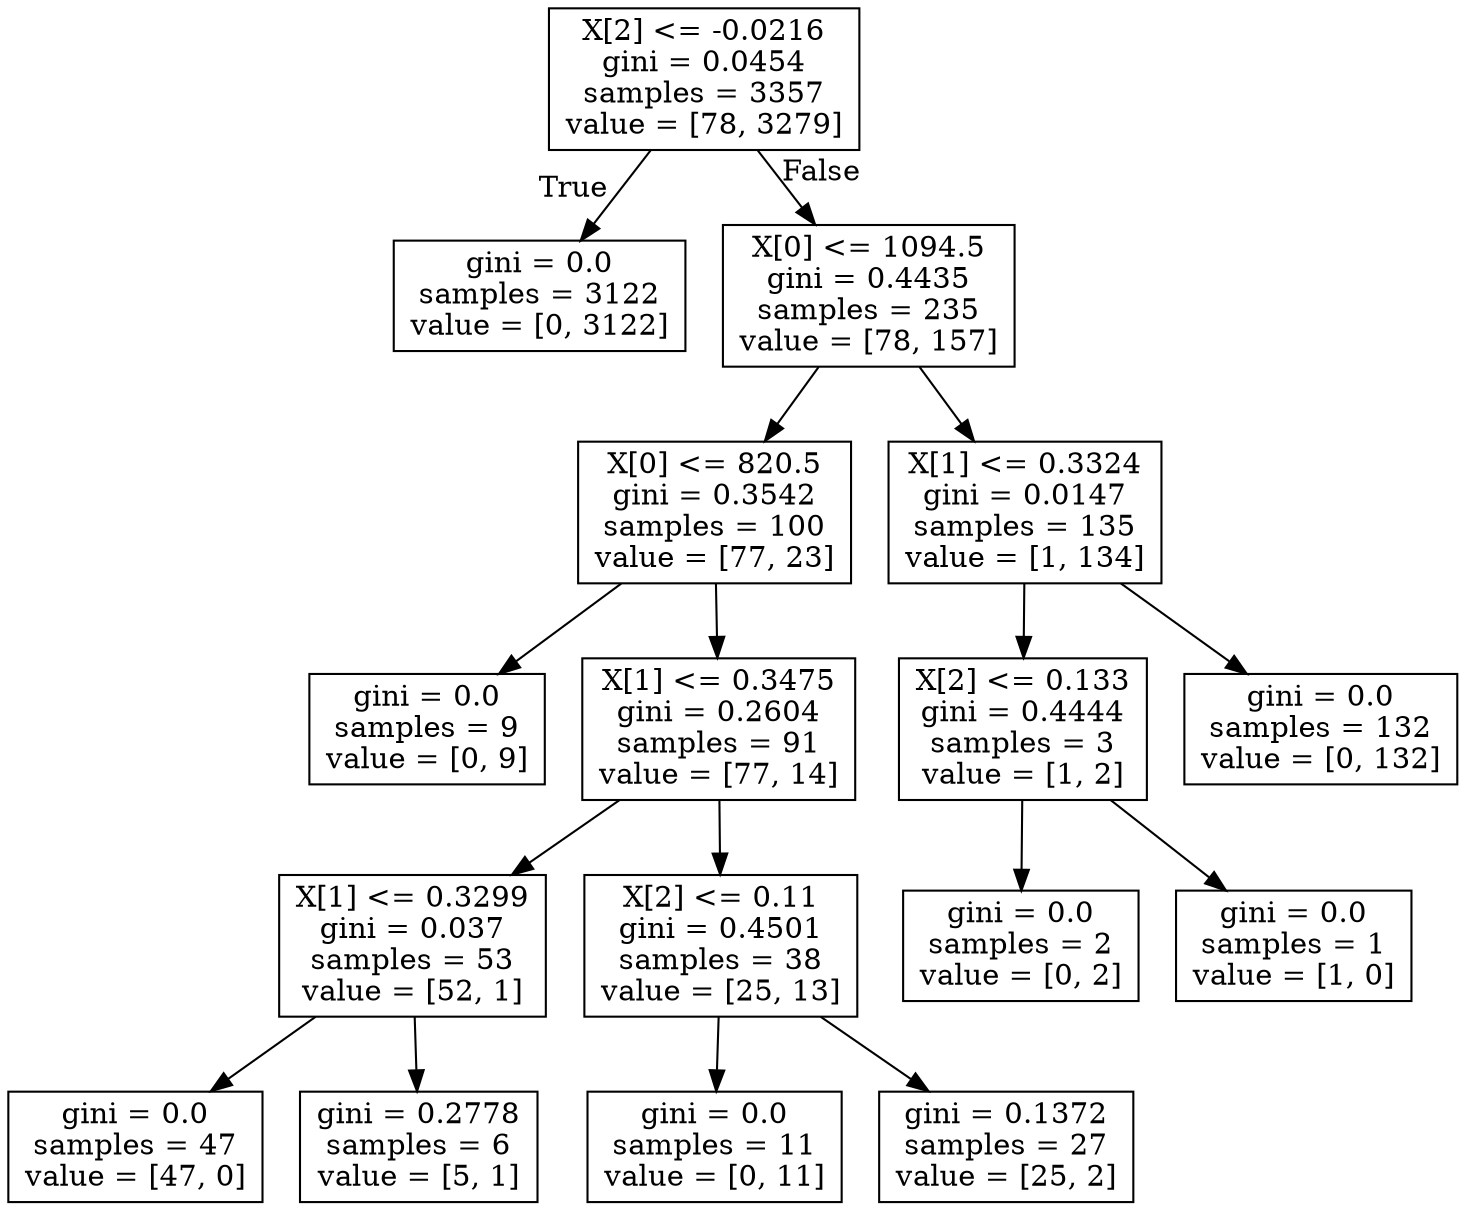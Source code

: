 digraph Tree {
node [shape=box] ;
0 [label="X[2] <= -0.0216\ngini = 0.0454\nsamples = 3357\nvalue = [78, 3279]"] ;
1 [label="gini = 0.0\nsamples = 3122\nvalue = [0, 3122]"] ;
0 -> 1 [labeldistance=2.5, labelangle=45, headlabel="True"] ;
2 [label="X[0] <= 1094.5\ngini = 0.4435\nsamples = 235\nvalue = [78, 157]"] ;
0 -> 2 [labeldistance=2.5, labelangle=-45, headlabel="False"] ;
3 [label="X[0] <= 820.5\ngini = 0.3542\nsamples = 100\nvalue = [77, 23]"] ;
2 -> 3 ;
4 [label="gini = 0.0\nsamples = 9\nvalue = [0, 9]"] ;
3 -> 4 ;
5 [label="X[1] <= 0.3475\ngini = 0.2604\nsamples = 91\nvalue = [77, 14]"] ;
3 -> 5 ;
6 [label="X[1] <= 0.3299\ngini = 0.037\nsamples = 53\nvalue = [52, 1]"] ;
5 -> 6 ;
7 [label="gini = 0.0\nsamples = 47\nvalue = [47, 0]"] ;
6 -> 7 ;
8 [label="gini = 0.2778\nsamples = 6\nvalue = [5, 1]"] ;
6 -> 8 ;
9 [label="X[2] <= 0.11\ngini = 0.4501\nsamples = 38\nvalue = [25, 13]"] ;
5 -> 9 ;
10 [label="gini = 0.0\nsamples = 11\nvalue = [0, 11]"] ;
9 -> 10 ;
11 [label="gini = 0.1372\nsamples = 27\nvalue = [25, 2]"] ;
9 -> 11 ;
12 [label="X[1] <= 0.3324\ngini = 0.0147\nsamples = 135\nvalue = [1, 134]"] ;
2 -> 12 ;
13 [label="X[2] <= 0.133\ngini = 0.4444\nsamples = 3\nvalue = [1, 2]"] ;
12 -> 13 ;
14 [label="gini = 0.0\nsamples = 2\nvalue = [0, 2]"] ;
13 -> 14 ;
15 [label="gini = 0.0\nsamples = 1\nvalue = [1, 0]"] ;
13 -> 15 ;
16 [label="gini = 0.0\nsamples = 132\nvalue = [0, 132]"] ;
12 -> 16 ;
}